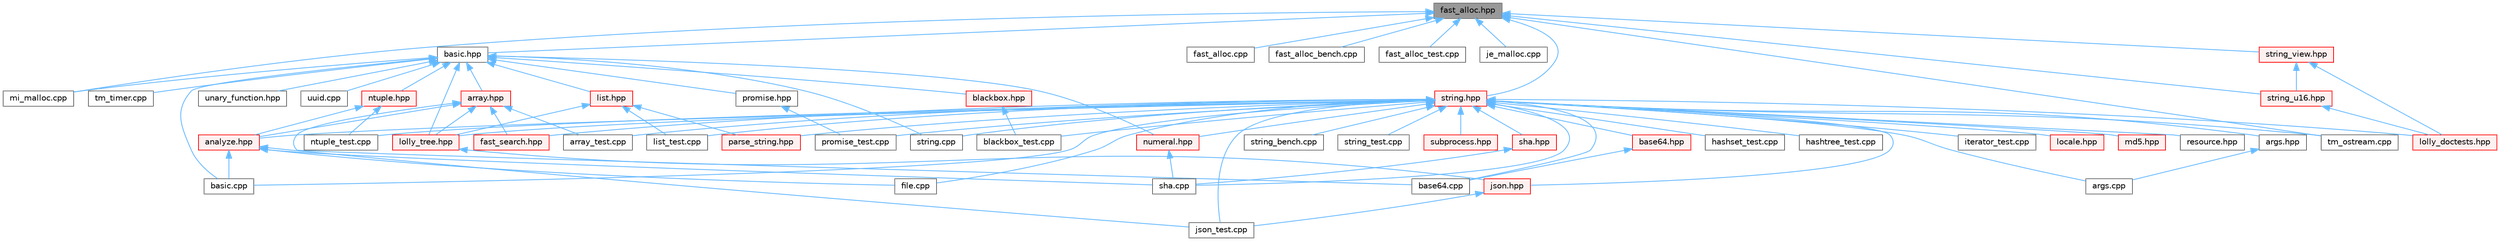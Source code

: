digraph "fast_alloc.hpp"
{
 // LATEX_PDF_SIZE
  bgcolor="transparent";
  edge [fontname=Helvetica,fontsize=10,labelfontname=Helvetica,labelfontsize=10];
  node [fontname=Helvetica,fontsize=10,shape=box,height=0.2,width=0.4];
  Node1 [id="Node000001",label="fast_alloc.hpp",height=0.2,width=0.4,color="gray40", fillcolor="grey60", style="filled", fontcolor="black",tooltip=" "];
  Node1 -> Node2 [id="edge1_Node000001_Node000002",dir="back",color="steelblue1",style="solid",tooltip=" "];
  Node2 [id="Node000002",label="basic.hpp",height=0.2,width=0.4,color="grey40", fillcolor="white", style="filled",URL="$basic_8hpp.html",tooltip=" "];
  Node2 -> Node3 [id="edge2_Node000002_Node000003",dir="back",color="steelblue1",style="solid",tooltip=" "];
  Node3 [id="Node000003",label="array.hpp",height=0.2,width=0.4,color="red", fillcolor="#FFF0F0", style="filled",URL="$array_8hpp.html",tooltip=" "];
  Node3 -> Node4 [id="edge3_Node000003_Node000004",dir="back",color="steelblue1",style="solid",tooltip=" "];
  Node4 [id="Node000004",label="analyze.hpp",height=0.2,width=0.4,color="red", fillcolor="#FFF0F0", style="filled",URL="$analyze_8hpp.html",tooltip=" "];
  Node4 -> Node8 [id="edge4_Node000004_Node000008",dir="back",color="steelblue1",style="solid",tooltip=" "];
  Node8 [id="Node000008",label="basic.cpp",height=0.2,width=0.4,color="grey40", fillcolor="white", style="filled",URL="$basic_8cpp.html",tooltip=" "];
  Node4 -> Node10 [id="edge5_Node000004_Node000010",dir="back",color="steelblue1",style="solid",tooltip=" "];
  Node10 [id="Node000010",label="file.cpp",height=0.2,width=0.4,color="grey40", fillcolor="white", style="filled",URL="$file_8cpp.html",tooltip=" "];
  Node4 -> Node13 [id="edge6_Node000004_Node000013",dir="back",color="steelblue1",style="solid",tooltip=" "];
  Node13 [id="Node000013",label="json_test.cpp",height=0.2,width=0.4,color="grey40", fillcolor="white", style="filled",URL="$json__test_8cpp.html",tooltip=" "];
  Node4 -> Node18 [id="edge7_Node000004_Node000018",dir="back",color="steelblue1",style="solid",tooltip=" "];
  Node18 [id="Node000018",label="sha.cpp",height=0.2,width=0.4,color="grey40", fillcolor="white", style="filled",URL="$sha_8cpp.html",tooltip=" "];
  Node3 -> Node24 [id="edge8_Node000003_Node000024",dir="back",color="steelblue1",style="solid",tooltip=" "];
  Node24 [id="Node000024",label="array_test.cpp",height=0.2,width=0.4,color="grey40", fillcolor="white", style="filled",URL="$array__test_8cpp.html",tooltip=" "];
  Node3 -> Node25 [id="edge9_Node000003_Node000025",dir="back",color="steelblue1",style="solid",tooltip=" "];
  Node25 [id="Node000025",label="base64.cpp",height=0.2,width=0.4,color="grey40", fillcolor="white", style="filled",URL="$base64_8cpp.html",tooltip=" "];
  Node3 -> Node26 [id="edge10_Node000003_Node000026",dir="back",color="steelblue1",style="solid",tooltip=" "];
  Node26 [id="Node000026",label="fast_search.hpp",height=0.2,width=0.4,color="red", fillcolor="#FFF0F0", style="filled",URL="$fast__search_8hpp.html",tooltip=" "];
  Node3 -> Node28 [id="edge11_Node000003_Node000028",dir="back",color="steelblue1",style="solid",tooltip=" "];
  Node28 [id="Node000028",label="lolly_tree.hpp",height=0.2,width=0.4,color="red", fillcolor="#FFF0F0", style="filled",URL="$lolly__tree_8hpp.html",tooltip=" "];
  Node28 -> Node31 [id="edge12_Node000028_Node000031",dir="back",color="steelblue1",style="solid",tooltip=" "];
  Node31 [id="Node000031",label="json.hpp",height=0.2,width=0.4,color="red", fillcolor="#FFF0F0", style="filled",URL="$json_8hpp.html",tooltip=" "];
  Node31 -> Node13 [id="edge13_Node000031_Node000013",dir="back",color="steelblue1",style="solid",tooltip=" "];
  Node2 -> Node8 [id="edge14_Node000002_Node000008",dir="back",color="steelblue1",style="solid",tooltip=" "];
  Node2 -> Node85 [id="edge15_Node000002_Node000085",dir="back",color="steelblue1",style="solid",tooltip=" "];
  Node85 [id="Node000085",label="blackbox.hpp",height=0.2,width=0.4,color="red", fillcolor="#FFF0F0", style="filled",URL="$blackbox_8hpp.html",tooltip=" "];
  Node85 -> Node47 [id="edge16_Node000085_Node000047",dir="back",color="steelblue1",style="solid",tooltip=" "];
  Node47 [id="Node000047",label="blackbox_test.cpp",height=0.2,width=0.4,color="grey40", fillcolor="white", style="filled",URL="$blackbox__test_8cpp.html",tooltip=" "];
  Node2 -> Node86 [id="edge17_Node000002_Node000086",dir="back",color="steelblue1",style="solid",tooltip=" "];
  Node86 [id="Node000086",label="list.hpp",height=0.2,width=0.4,color="red", fillcolor="#FFF0F0", style="filled",URL="$list_8hpp.html",tooltip=" "];
  Node86 -> Node54 [id="edge18_Node000086_Node000054",dir="back",color="steelblue1",style="solid",tooltip=" "];
  Node54 [id="Node000054",label="list_test.cpp",height=0.2,width=0.4,color="grey40", fillcolor="white", style="filled",URL="$list__test_8cpp.html",tooltip=" "];
  Node86 -> Node28 [id="edge19_Node000086_Node000028",dir="back",color="steelblue1",style="solid",tooltip=" "];
  Node86 -> Node103 [id="edge20_Node000086_Node000103",dir="back",color="steelblue1",style="solid",tooltip=" "];
  Node103 [id="Node000103",label="parse_string.hpp",height=0.2,width=0.4,color="red", fillcolor="#FFF0F0", style="filled",URL="$parse__string_8hpp.html",tooltip=" "];
  Node2 -> Node28 [id="edge21_Node000002_Node000028",dir="back",color="steelblue1",style="solid",tooltip=" "];
  Node2 -> Node104 [id="edge22_Node000002_Node000104",dir="back",color="steelblue1",style="solid",tooltip=" "];
  Node104 [id="Node000104",label="mi_malloc.cpp",height=0.2,width=0.4,color="grey40", fillcolor="white", style="filled",URL="$mi__malloc_8cpp.html",tooltip=" "];
  Node2 -> Node105 [id="edge23_Node000002_Node000105",dir="back",color="steelblue1",style="solid",tooltip=" "];
  Node105 [id="Node000105",label="ntuple.hpp",height=0.2,width=0.4,color="red", fillcolor="#FFF0F0", style="filled",URL="$ntuple_8hpp.html",tooltip=" "];
  Node105 -> Node4 [id="edge24_Node000105_Node000004",dir="back",color="steelblue1",style="solid",tooltip=" "];
  Node105 -> Node55 [id="edge25_Node000105_Node000055",dir="back",color="steelblue1",style="solid",tooltip=" "];
  Node55 [id="Node000055",label="ntuple_test.cpp",height=0.2,width=0.4,color="grey40", fillcolor="white", style="filled",URL="$ntuple__test_8cpp.html",tooltip=" "];
  Node2 -> Node106 [id="edge26_Node000002_Node000106",dir="back",color="steelblue1",style="solid",tooltip=" "];
  Node106 [id="Node000106",label="numeral.hpp",height=0.2,width=0.4,color="red", fillcolor="#FFF0F0", style="filled",URL="$numeral_8hpp.html",tooltip=" "];
  Node106 -> Node18 [id="edge27_Node000106_Node000018",dir="back",color="steelblue1",style="solid",tooltip=" "];
  Node2 -> Node107 [id="edge28_Node000002_Node000107",dir="back",color="steelblue1",style="solid",tooltip=" "];
  Node107 [id="Node000107",label="promise.hpp",height=0.2,width=0.4,color="grey40", fillcolor="white", style="filled",URL="$promise_8hpp.html",tooltip=" "];
  Node107 -> Node58 [id="edge29_Node000107_Node000058",dir="back",color="steelblue1",style="solid",tooltip=" "];
  Node58 [id="Node000058",label="promise_test.cpp",height=0.2,width=0.4,color="grey40", fillcolor="white", style="filled",URL="$promise__test_8cpp.html",tooltip=" "];
  Node2 -> Node108 [id="edge30_Node000002_Node000108",dir="back",color="steelblue1",style="solid",tooltip=" "];
  Node108 [id="Node000108",label="string.cpp",height=0.2,width=0.4,color="grey40", fillcolor="white", style="filled",URL="$string_8cpp.html",tooltip=" "];
  Node2 -> Node76 [id="edge31_Node000002_Node000076",dir="back",color="steelblue1",style="solid",tooltip=" "];
  Node76 [id="Node000076",label="tm_timer.cpp",height=0.2,width=0.4,color="grey40", fillcolor="white", style="filled",URL="$tm__timer_8cpp.html",tooltip=" "];
  Node2 -> Node109 [id="edge32_Node000002_Node000109",dir="back",color="steelblue1",style="solid",tooltip=" "];
  Node109 [id="Node000109",label="unary_function.hpp",height=0.2,width=0.4,color="grey40", fillcolor="white", style="filled",URL="$unary__function_8hpp.html",tooltip=" "];
  Node2 -> Node110 [id="edge33_Node000002_Node000110",dir="back",color="steelblue1",style="solid",tooltip=" "];
  Node110 [id="Node000110",label="uuid.cpp",height=0.2,width=0.4,color="grey40", fillcolor="white", style="filled",URL="$uuid_8cpp.html",tooltip=" "];
  Node1 -> Node111 [id="edge34_Node000001_Node000111",dir="back",color="steelblue1",style="solid",tooltip=" "];
  Node111 [id="Node000111",label="fast_alloc.cpp",height=0.2,width=0.4,color="grey40", fillcolor="white", style="filled",URL="$fast__alloc_8cpp.html",tooltip=" "];
  Node1 -> Node80 [id="edge35_Node000001_Node000080",dir="back",color="steelblue1",style="solid",tooltip=" "];
  Node80 [id="Node000080",label="fast_alloc_bench.cpp",height=0.2,width=0.4,color="grey40", fillcolor="white", style="filled",URL="$fast__alloc__bench_8cpp.html",tooltip=" "];
  Node1 -> Node48 [id="edge36_Node000001_Node000048",dir="back",color="steelblue1",style="solid",tooltip=" "];
  Node48 [id="Node000048",label="fast_alloc_test.cpp",height=0.2,width=0.4,color="grey40", fillcolor="white", style="filled",URL="$fast__alloc__test_8cpp.html",tooltip=" "];
  Node1 -> Node112 [id="edge37_Node000001_Node000112",dir="back",color="steelblue1",style="solid",tooltip=" "];
  Node112 [id="Node000112",label="je_malloc.cpp",height=0.2,width=0.4,color="grey40", fillcolor="white", style="filled",URL="$je__malloc_8cpp.html",tooltip=" "];
  Node1 -> Node104 [id="edge38_Node000001_Node000104",dir="back",color="steelblue1",style="solid",tooltip=" "];
  Node1 -> Node113 [id="edge39_Node000001_Node000113",dir="back",color="steelblue1",style="solid",tooltip=" "];
  Node113 [id="Node000113",label="string.hpp",height=0.2,width=0.4,color="red", fillcolor="#FFF0F0", style="filled",URL="$string_8hpp.html",tooltip=" "];
  Node113 -> Node4 [id="edge40_Node000113_Node000004",dir="back",color="steelblue1",style="solid",tooltip=" "];
  Node113 -> Node114 [id="edge41_Node000113_Node000114",dir="back",color="steelblue1",style="solid",tooltip=" "];
  Node114 [id="Node000114",label="args.cpp",height=0.2,width=0.4,color="grey40", fillcolor="white", style="filled",URL="$args_8cpp.html",tooltip=" "];
  Node113 -> Node115 [id="edge42_Node000113_Node000115",dir="back",color="steelblue1",style="solid",tooltip=" "];
  Node115 [id="Node000115",label="args.hpp",height=0.2,width=0.4,color="grey40", fillcolor="white", style="filled",URL="$args_8hpp.html",tooltip=" "];
  Node115 -> Node114 [id="edge43_Node000115_Node000114",dir="back",color="steelblue1",style="solid",tooltip=" "];
  Node113 -> Node24 [id="edge44_Node000113_Node000024",dir="back",color="steelblue1",style="solid",tooltip=" "];
  Node113 -> Node25 [id="edge45_Node000113_Node000025",dir="back",color="steelblue1",style="solid",tooltip=" "];
  Node113 -> Node116 [id="edge46_Node000113_Node000116",dir="back",color="steelblue1",style="solid",tooltip=" "];
  Node116 [id="Node000116",label="base64.hpp",height=0.2,width=0.4,color="red", fillcolor="#FFF0F0", style="filled",URL="$base64_8hpp.html",tooltip=" "];
  Node116 -> Node25 [id="edge47_Node000116_Node000025",dir="back",color="steelblue1",style="solid",tooltip=" "];
  Node113 -> Node8 [id="edge48_Node000113_Node000008",dir="back",color="steelblue1",style="solid",tooltip=" "];
  Node113 -> Node47 [id="edge49_Node000113_Node000047",dir="back",color="steelblue1",style="solid",tooltip=" "];
  Node113 -> Node26 [id="edge50_Node000113_Node000026",dir="back",color="steelblue1",style="solid",tooltip=" "];
  Node113 -> Node10 [id="edge51_Node000113_Node000010",dir="back",color="steelblue1",style="solid",tooltip=" "];
  Node113 -> Node51 [id="edge52_Node000113_Node000051",dir="back",color="steelblue1",style="solid",tooltip=" "];
  Node51 [id="Node000051",label="hashset_test.cpp",height=0.2,width=0.4,color="grey40", fillcolor="white", style="filled",URL="$hashset__test_8cpp.html",tooltip=" "];
  Node113 -> Node52 [id="edge53_Node000113_Node000052",dir="back",color="steelblue1",style="solid",tooltip=" "];
  Node52 [id="Node000052",label="hashtree_test.cpp",height=0.2,width=0.4,color="grey40", fillcolor="white", style="filled",URL="$hashtree__test_8cpp.html",tooltip=" "];
  Node113 -> Node53 [id="edge54_Node000113_Node000053",dir="back",color="steelblue1",style="solid",tooltip=" "];
  Node53 [id="Node000053",label="iterator_test.cpp",height=0.2,width=0.4,color="grey40", fillcolor="white", style="filled",URL="$iterator__test_8cpp.html",tooltip=" "];
  Node113 -> Node31 [id="edge55_Node000113_Node000031",dir="back",color="steelblue1",style="solid",tooltip=" "];
  Node113 -> Node13 [id="edge56_Node000113_Node000013",dir="back",color="steelblue1",style="solid",tooltip=" "];
  Node113 -> Node54 [id="edge57_Node000113_Node000054",dir="back",color="steelblue1",style="solid",tooltip=" "];
  Node113 -> Node117 [id="edge58_Node000113_Node000117",dir="back",color="steelblue1",style="solid",tooltip=" "];
  Node117 [id="Node000117",label="locale.hpp",height=0.2,width=0.4,color="red", fillcolor="#FFF0F0", style="filled",URL="$locale_8hpp.html",tooltip=" "];
  Node113 -> Node44 [id="edge59_Node000113_Node000044",dir="back",color="steelblue1",style="solid",tooltip=" "];
  Node44 [id="Node000044",label="lolly_doctests.hpp",height=0.2,width=0.4,color="red", fillcolor="#FFF0F0", style="filled",URL="$lolly__doctests_8hpp.html",tooltip=" "];
  Node113 -> Node28 [id="edge60_Node000113_Node000028",dir="back",color="steelblue1",style="solid",tooltip=" "];
  Node113 -> Node69 [id="edge61_Node000113_Node000069",dir="back",color="steelblue1",style="solid",tooltip=" "];
  Node69 [id="Node000069",label="md5.hpp",height=0.2,width=0.4,color="red", fillcolor="#FFF0F0", style="filled",URL="$md5_8hpp.html",tooltip=" "];
  Node113 -> Node55 [id="edge62_Node000113_Node000055",dir="back",color="steelblue1",style="solid",tooltip=" "];
  Node113 -> Node106 [id="edge63_Node000113_Node000106",dir="back",color="steelblue1",style="solid",tooltip=" "];
  Node113 -> Node103 [id="edge64_Node000113_Node000103",dir="back",color="steelblue1",style="solid",tooltip=" "];
  Node113 -> Node58 [id="edge65_Node000113_Node000058",dir="back",color="steelblue1",style="solid",tooltip=" "];
  Node113 -> Node98 [id="edge66_Node000113_Node000098",dir="back",color="steelblue1",style="solid",tooltip=" "];
  Node98 [id="Node000098",label="resource.hpp",height=0.2,width=0.4,color="grey40", fillcolor="white", style="filled",URL="$resource_8hpp.html",tooltip=" "];
  Node113 -> Node18 [id="edge67_Node000113_Node000018",dir="back",color="steelblue1",style="solid",tooltip=" "];
  Node113 -> Node70 [id="edge68_Node000113_Node000070",dir="back",color="steelblue1",style="solid",tooltip=" "];
  Node70 [id="Node000070",label="sha.hpp",height=0.2,width=0.4,color="red", fillcolor="#FFF0F0", style="filled",URL="$sha_8hpp.html",tooltip=" "];
  Node70 -> Node18 [id="edge69_Node000070_Node000018",dir="back",color="steelblue1",style="solid",tooltip=" "];
  Node113 -> Node108 [id="edge70_Node000113_Node000108",dir="back",color="steelblue1",style="solid",tooltip=" "];
  Node113 -> Node81 [id="edge71_Node000113_Node000081",dir="back",color="steelblue1",style="solid",tooltip=" "];
  Node81 [id="Node000081",label="string_bench.cpp",height=0.2,width=0.4,color="grey40", fillcolor="white", style="filled",URL="$string__bench_8cpp.html",tooltip=" "];
  Node113 -> Node60 [id="edge72_Node000113_Node000060",dir="back",color="steelblue1",style="solid",tooltip=" "];
  Node60 [id="Node000060",label="string_test.cpp",height=0.2,width=0.4,color="grey40", fillcolor="white", style="filled",URL="$string__test_8cpp.html",tooltip=" "];
  Node113 -> Node118 [id="edge73_Node000113_Node000118",dir="back",color="steelblue1",style="solid",tooltip=" "];
  Node118 [id="Node000118",label="subprocess.hpp",height=0.2,width=0.4,color="red", fillcolor="#FFF0F0", style="filled",URL="$subprocess_8hpp.html",tooltip=" "];
  Node113 -> Node120 [id="edge74_Node000113_Node000120",dir="back",color="steelblue1",style="solid",tooltip=" "];
  Node120 [id="Node000120",label="tm_ostream.cpp",height=0.2,width=0.4,color="grey40", fillcolor="white", style="filled",URL="$tm__ostream_8cpp.html",tooltip=" "];
  Node1 -> Node126 [id="edge75_Node000001_Node000126",dir="back",color="steelblue1",style="solid",tooltip=" "];
  Node126 [id="Node000126",label="string_u16.hpp",height=0.2,width=0.4,color="red", fillcolor="#FFF0F0", style="filled",URL="$string__u16_8hpp.html",tooltip=" "];
  Node126 -> Node44 [id="edge76_Node000126_Node000044",dir="back",color="steelblue1",style="solid",tooltip=" "];
  Node1 -> Node129 [id="edge77_Node000001_Node000129",dir="back",color="steelblue1",style="solid",tooltip=" "];
  Node129 [id="Node000129",label="string_view.hpp",height=0.2,width=0.4,color="red", fillcolor="#FFF0F0", style="filled",URL="$string__view_8hpp.html",tooltip=" "];
  Node129 -> Node44 [id="edge78_Node000129_Node000044",dir="back",color="steelblue1",style="solid",tooltip=" "];
  Node129 -> Node126 [id="edge79_Node000129_Node000126",dir="back",color="steelblue1",style="solid",tooltip=" "];
  Node1 -> Node120 [id="edge80_Node000001_Node000120",dir="back",color="steelblue1",style="solid",tooltip=" "];
}
